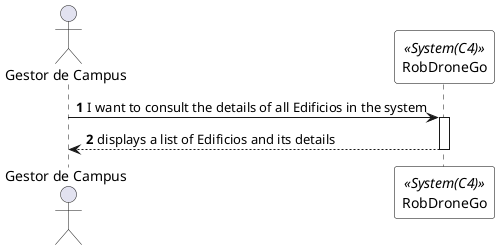 @startuml listEdificioSSD
autonumber

skinparam sequence {
ParticipantBorderColor black
ParticipantBackgroundColor white
}

actor "Gestor de Campus" as GC
participant RobDroneGo as system <<System(C4)>>


GC -> system: I want to consult the details of all Edificios in the system
activate system

system --> GC: displays a list of Edificios and its details
deactivate system

deactivate system
deactivate GC

@enduml